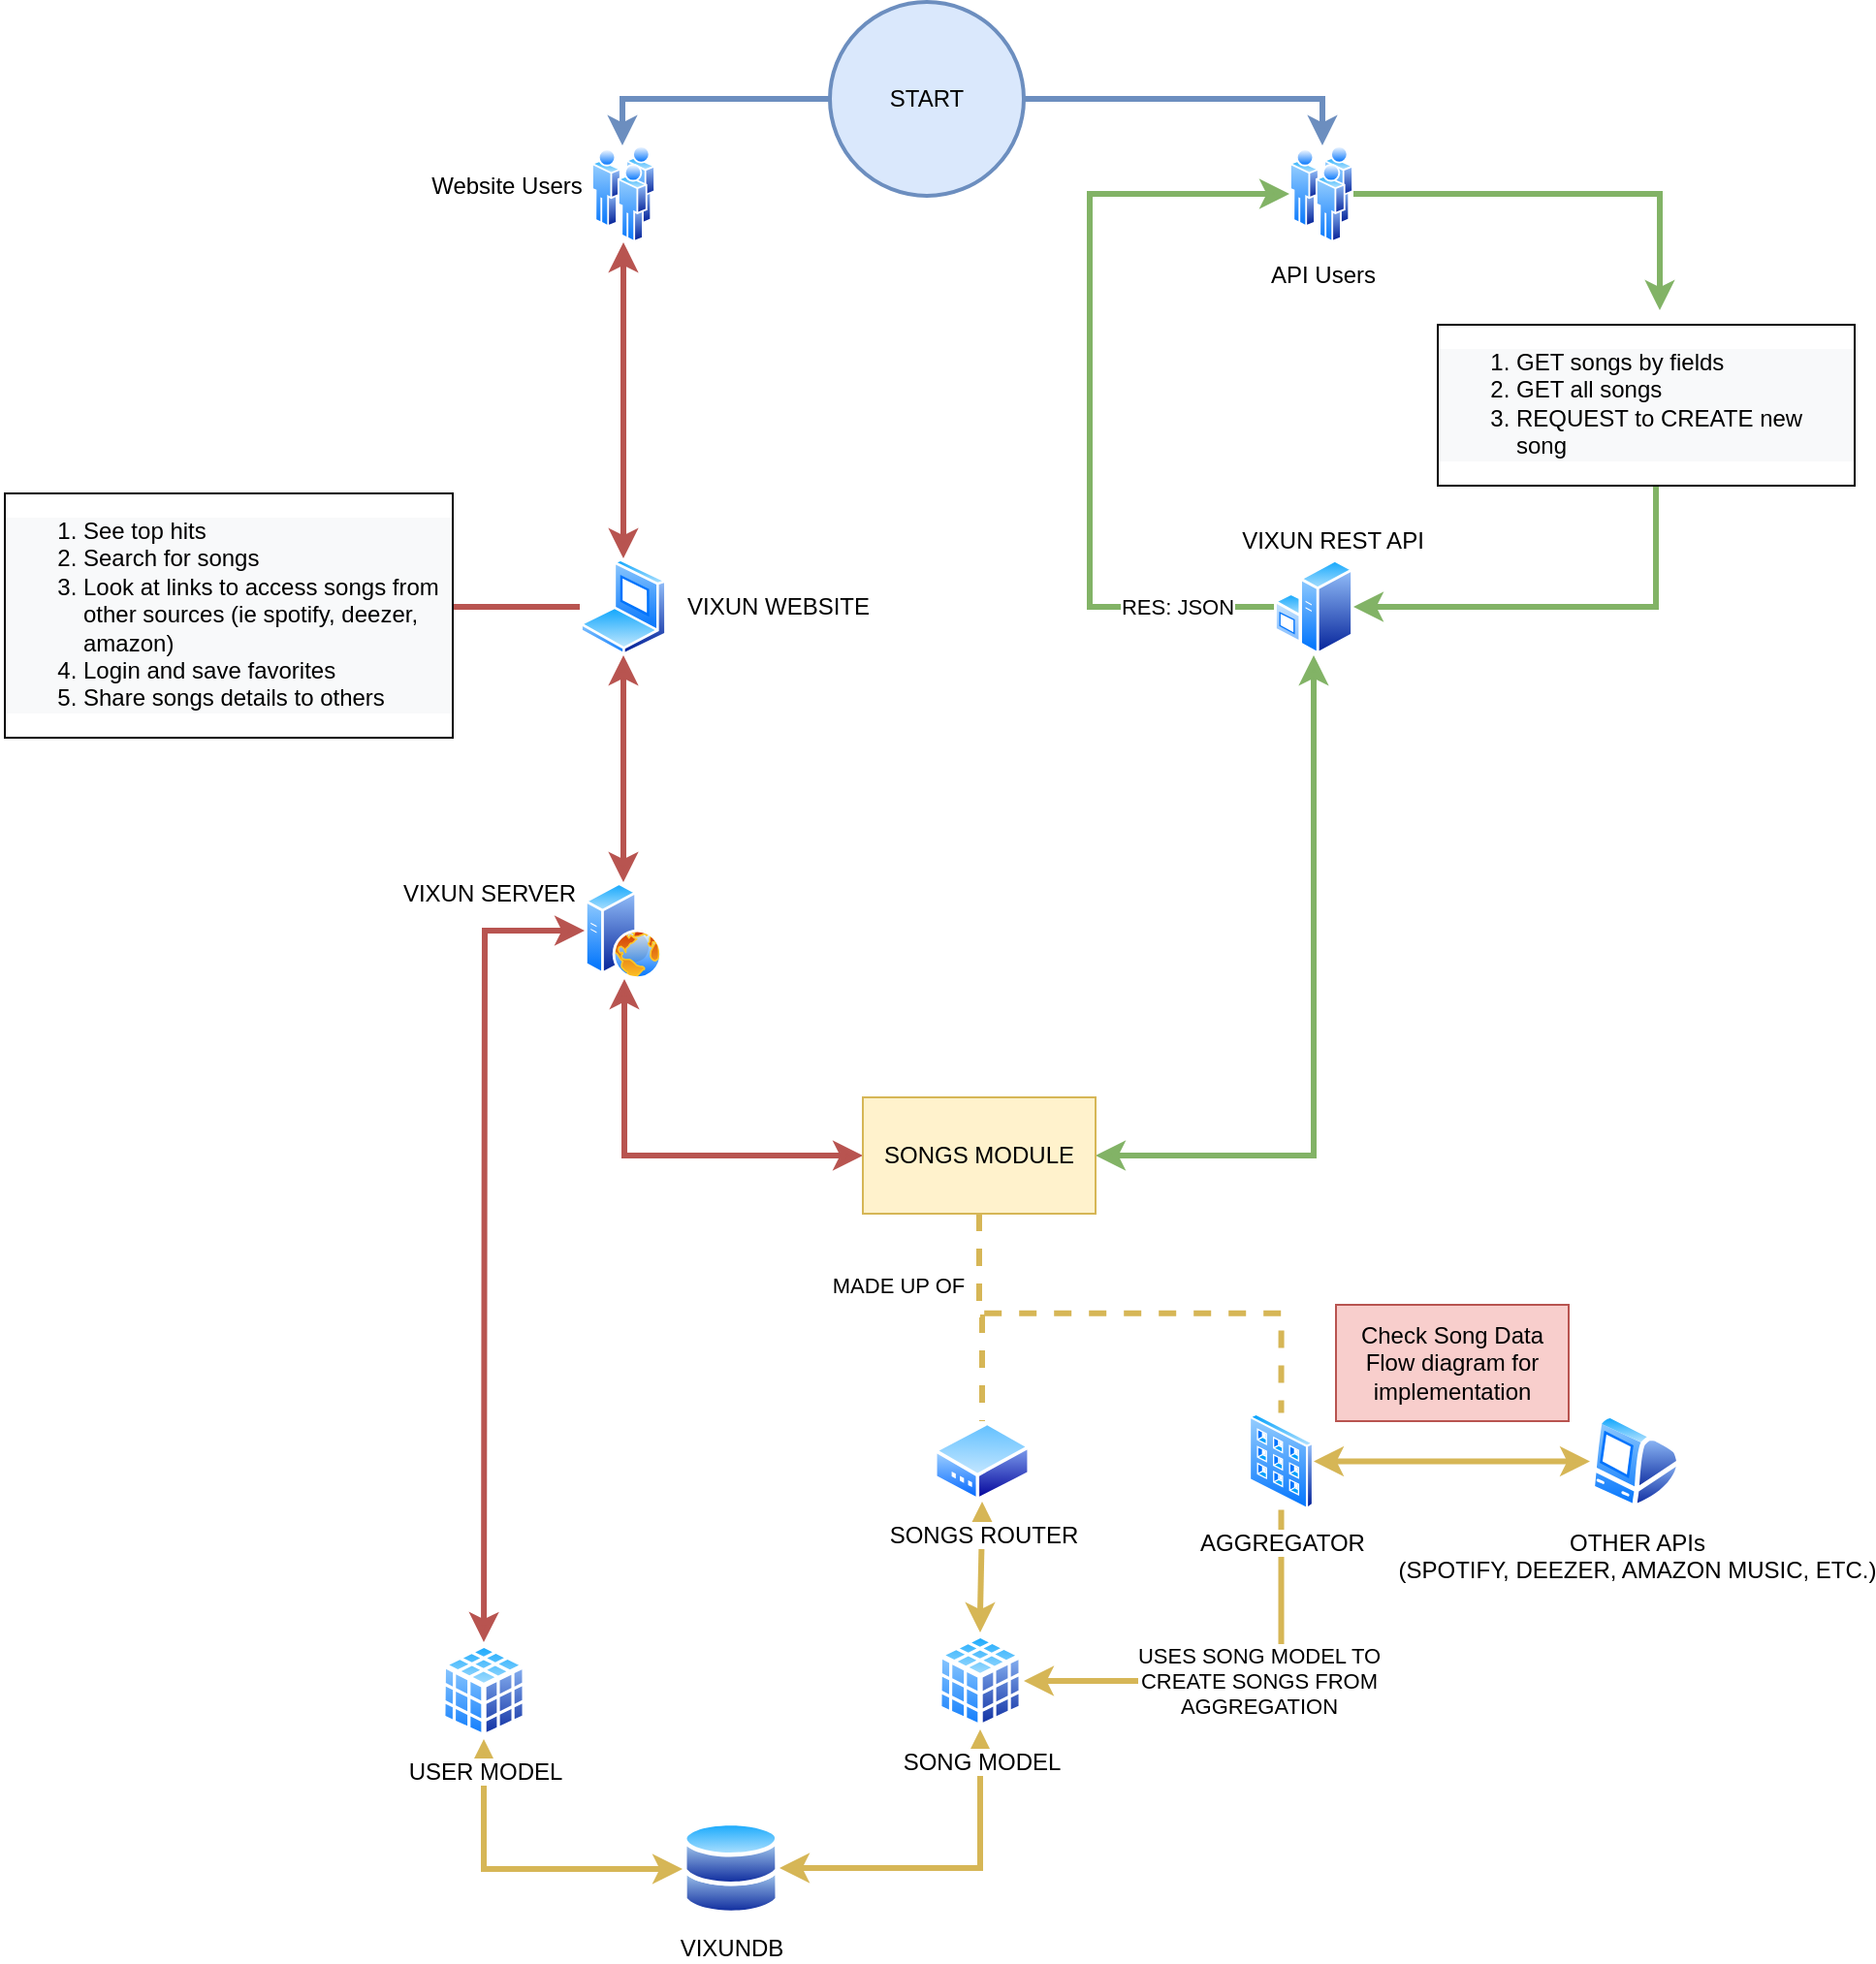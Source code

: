 <mxfile pages="4">
    <diagram id="uLFDB3jMFWj2terXJaII" name="VIXUN Project Overview">
        <mxGraphModel dx="961" dy="557" grid="0" gridSize="10" guides="1" tooltips="1" connect="1" arrows="1" fold="1" page="1" pageScale="1" pageWidth="1200" pageHeight="1500" math="0" shadow="0">
            <root>
                <mxCell id="Sb256ITBno5AKYBjaRAL-0"/>
                <mxCell id="Sb256ITBno5AKYBjaRAL-1" parent="Sb256ITBno5AKYBjaRAL-0"/>
                <mxCell id="ouIYyo9hArdt-ZpA0uWO-4" style="edgeStyle=orthogonalEdgeStyle;rounded=0;jumpStyle=arc;orthogonalLoop=1;jettySize=auto;html=1;entryX=0.5;entryY=0;entryDx=0;entryDy=0;strokeColor=#b85450;strokeWidth=3;fillColor=#f8cecc;startArrow=classic;startFill=1;exitX=0.5;exitY=1;exitDx=0;exitDy=0;" parent="Sb256ITBno5AKYBjaRAL-1" source="xm5Zn31zGj0I34mBBw2B-6" target="ouIYyo9hArdt-ZpA0uWO-2" edge="1">
                    <mxGeometry relative="1" as="geometry"/>
                </mxCell>
                <mxCell id="ouIYyo9hArdt-ZpA0uWO-5" value="" style="edgeStyle=orthogonalEdgeStyle;rounded=0;jumpStyle=arc;orthogonalLoop=1;jettySize=auto;html=1;strokeColor=#82b366;strokeWidth=3;fillColor=#d5e8d4;" parent="Sb256ITBno5AKYBjaRAL-1" source="ouIYyo9hArdt-ZpA0uWO-0" target="ouIYyo9hArdt-ZpA0uWO-10" edge="1">
                    <mxGeometry x="-0.279" relative="1" as="geometry">
                        <Array as="points">
                            <mxPoint x="993" y="117"/>
                        </Array>
                        <mxPoint as="offset"/>
                    </mxGeometry>
                </mxCell>
                <mxCell id="ouIYyo9hArdt-ZpA0uWO-0" value="API Users" style="aspect=fixed;perimeter=ellipsePerimeter;html=1;align=center;shadow=0;dashed=0;spacingTop=3;image;image=img/lib/active_directory/users.svg;" parent="Sb256ITBno5AKYBjaRAL-1" vertex="1">
                    <mxGeometry x="802" y="92" width="33" height="50" as="geometry"/>
                </mxCell>
                <mxCell id="ouIYyo9hArdt-ZpA0uWO-9" style="edgeStyle=orthogonalEdgeStyle;rounded=0;jumpStyle=arc;orthogonalLoop=1;jettySize=auto;html=1;entryX=1;entryY=0.5;entryDx=0;entryDy=0;fontFamily=Helvetica;strokeColor=#b85450;strokeWidth=3;fillColor=#f8cecc;endArrow=none;endFill=0;" parent="Sb256ITBno5AKYBjaRAL-1" source="ouIYyo9hArdt-ZpA0uWO-2" target="ouIYyo9hArdt-ZpA0uWO-8" edge="1">
                    <mxGeometry relative="1" as="geometry"/>
                </mxCell>
                <mxCell id="fHg0vWl1R1bwS4UVMlTy-1" style="edgeStyle=orthogonalEdgeStyle;rounded=0;jumpStyle=arc;orthogonalLoop=1;jettySize=auto;html=1;fontFamily=Helvetica;endArrow=classic;endFill=1;strokeColor=#b85450;strokeWidth=3;fillColor=#f8cecc;startArrow=classic;startFill=1;" parent="Sb256ITBno5AKYBjaRAL-1" source="ouIYyo9hArdt-ZpA0uWO-2" target="fHg0vWl1R1bwS4UVMlTy-0" edge="1">
                    <mxGeometry relative="1" as="geometry"/>
                </mxCell>
                <mxCell id="ouIYyo9hArdt-ZpA0uWO-2" value="" style="aspect=fixed;perimeter=ellipsePerimeter;html=1;align=center;shadow=0;dashed=0;spacingTop=3;image;image=img/lib/active_directory/laptop_client.svg;fontFamily=Helvetica;" parent="Sb256ITBno5AKYBjaRAL-1" vertex="1">
                    <mxGeometry x="436" y="305" width="45" height="50" as="geometry"/>
                </mxCell>
                <mxCell id="tjLtzZgH3M-dque4VkOH-0" style="edgeStyle=orthogonalEdgeStyle;rounded=0;jumpStyle=arc;orthogonalLoop=1;jettySize=auto;html=1;fontFamily=Helvetica;endArrow=classic;endFill=1;strokeColor=#82b366;strokeWidth=3;fillColor=#d5e8d4;" parent="Sb256ITBno5AKYBjaRAL-1" target="ouIYyo9hArdt-ZpA0uWO-3" edge="1">
                    <mxGeometry relative="1" as="geometry">
                        <mxPoint x="991" y="267" as="sourcePoint"/>
                        <Array as="points">
                            <mxPoint x="991" y="330"/>
                        </Array>
                    </mxGeometry>
                </mxCell>
                <mxCell id="tjLtzZgH3M-dque4VkOH-3" style="edgeStyle=orthogonalEdgeStyle;rounded=0;jumpStyle=arc;orthogonalLoop=1;jettySize=auto;html=1;exitX=0;exitY=0.5;exitDx=0;exitDy=0;entryX=0;entryY=0.5;entryDx=0;entryDy=0;fontFamily=Helvetica;endArrow=classic;endFill=1;strokeColor=#82b366;strokeWidth=3;fillColor=#d5e8d4;" parent="Sb256ITBno5AKYBjaRAL-1" source="ouIYyo9hArdt-ZpA0uWO-3" target="ouIYyo9hArdt-ZpA0uWO-0" edge="1">
                    <mxGeometry relative="1" as="geometry">
                        <Array as="points">
                            <mxPoint x="699" y="330"/>
                            <mxPoint x="699" y="117"/>
                        </Array>
                    </mxGeometry>
                </mxCell>
                <mxCell id="tjLtzZgH3M-dque4VkOH-4" value="RES: JSON" style="edgeLabel;html=1;align=center;verticalAlign=middle;resizable=0;points=[];fontFamily=Helvetica;" parent="tjLtzZgH3M-dque4VkOH-3" vertex="1" connectable="0">
                    <mxGeometry x="-0.378" y="-3" relative="1" as="geometry">
                        <mxPoint x="42" y="33" as="offset"/>
                    </mxGeometry>
                </mxCell>
                <mxCell id="fHg0vWl1R1bwS4UVMlTy-24" style="edgeStyle=orthogonalEdgeStyle;rounded=0;jumpStyle=arc;orthogonalLoop=1;jettySize=auto;html=1;exitX=1;exitY=0.5;exitDx=0;exitDy=0;entryX=0.5;entryY=1;entryDx=0;entryDy=0;fontFamily=Helvetica;endArrow=classic;endFill=1;strokeColor=#82b366;strokeWidth=3;fillColor=#d5e8d4;startArrow=classic;startFill=1;" parent="Sb256ITBno5AKYBjaRAL-1" source="fHg0vWl1R1bwS4UVMlTy-20" target="ouIYyo9hArdt-ZpA0uWO-3" edge="1">
                    <mxGeometry relative="1" as="geometry"/>
                </mxCell>
                <mxCell id="ouIYyo9hArdt-ZpA0uWO-3" value="" style="aspect=fixed;perimeter=ellipsePerimeter;html=1;align=center;shadow=0;dashed=0;spacingTop=3;image;image=img/lib/active_directory/windows_server.svg;" parent="Sb256ITBno5AKYBjaRAL-1" vertex="1">
                    <mxGeometry x="794" y="305" width="41" height="50" as="geometry"/>
                </mxCell>
                <mxCell id="ouIYyo9hArdt-ZpA0uWO-8" value="&lt;ol style=&quot;color: rgb(0, 0, 0); font-family: helvetica; font-size: 12px; font-style: normal; font-weight: 400; letter-spacing: normal; text-align: left; text-indent: 0px; text-transform: none; word-spacing: 0px; background-color: rgb(248, 249, 250);&quot;&gt;&lt;li&gt;See top hits&lt;/li&gt;&lt;li&gt;Search for songs&lt;/li&gt;&lt;li&gt;&lt;span&gt;Look at links to access songs from other sources (ie spotify, deezer, amazon)&lt;/span&gt;&lt;/li&gt;&lt;li&gt;&lt;span&gt;Login and save favorites&lt;/span&gt;&lt;/li&gt;&lt;li&gt;&lt;span&gt;Share songs details to others&lt;/span&gt;&lt;/li&gt;&lt;/ol&gt;" style="text;whiteSpace=wrap;html=1;fontFamily=Helvetica;labelBorderColor=#000000;" parent="Sb256ITBno5AKYBjaRAL-1" vertex="1">
                    <mxGeometry x="137" y="264" width="234" height="132" as="geometry"/>
                </mxCell>
                <mxCell id="ouIYyo9hArdt-ZpA0uWO-10" value="&lt;ol style=&quot;color: rgb(0, 0, 0); font-family: helvetica; font-size: 12px; font-style: normal; font-weight: 400; letter-spacing: normal; text-indent: 0px; text-transform: none; word-spacing: 0px; background-color: rgb(248, 249, 250);&quot;&gt;&lt;li&gt;GET songs by fields&lt;/li&gt;&lt;li&gt;GET all songs&lt;/li&gt;&lt;li&gt;REQUEST to CREATE new song&lt;/li&gt;&lt;/ol&gt;" style="text;whiteSpace=wrap;html=1;fontFamily=Helvetica;labelBorderColor=#000000;align=left;" parent="Sb256ITBno5AKYBjaRAL-1" vertex="1">
                    <mxGeometry x="876" y="177" width="218" height="79" as="geometry"/>
                </mxCell>
                <mxCell id="fHg0vWl1R1bwS4UVMlTy-32" style="edgeStyle=orthogonalEdgeStyle;rounded=0;jumpStyle=arc;orthogonalLoop=1;jettySize=auto;html=1;fontFamily=Helvetica;startArrow=classic;startFill=1;endArrow=classic;endFill=1;strokeColor=#d6b656;strokeWidth=3;fillColor=#fff2cc;" parent="Sb256ITBno5AKYBjaRAL-1" source="tjLtzZgH3M-dque4VkOH-5" target="fHg0vWl1R1bwS4UVMlTy-4" edge="1">
                    <mxGeometry relative="1" as="geometry"/>
                </mxCell>
                <mxCell id="tjLtzZgH3M-dque4VkOH-5" value="VIXUNDB" style="aspect=fixed;perimeter=ellipsePerimeter;html=1;align=center;shadow=0;dashed=0;spacingTop=3;image;image=img/lib/active_directory/databases.svg;fontFamily=Helvetica;" parent="Sb256ITBno5AKYBjaRAL-1" vertex="1">
                    <mxGeometry x="489" y="956" width="50" height="49" as="geometry"/>
                </mxCell>
                <mxCell id="fHg0vWl1R1bwS4UVMlTy-23" style="edgeStyle=orthogonalEdgeStyle;rounded=0;jumpStyle=arc;orthogonalLoop=1;jettySize=auto;html=1;fontFamily=Helvetica;endArrow=classic;endFill=1;strokeColor=#b85450;strokeWidth=3;fillColor=#f8cecc;startArrow=classic;startFill=1;exitX=0;exitY=0.5;exitDx=0;exitDy=0;" parent="Sb256ITBno5AKYBjaRAL-1" source="fHg0vWl1R1bwS4UVMlTy-20" target="fHg0vWl1R1bwS4UVMlTy-0" edge="1">
                    <mxGeometry relative="1" as="geometry">
                        <Array as="points">
                            <mxPoint x="459" y="613"/>
                        </Array>
                    </mxGeometry>
                </mxCell>
                <mxCell id="fHg0vWl1R1bwS4UVMlTy-28" style="edgeStyle=orthogonalEdgeStyle;rounded=0;jumpStyle=arc;orthogonalLoop=1;jettySize=auto;html=1;fontFamily=Helvetica;startArrow=classic;startFill=1;endArrow=classic;endFill=1;strokeColor=#b85450;strokeWidth=3;fillColor=#f8cecc;" parent="Sb256ITBno5AKYBjaRAL-1" source="fHg0vWl1R1bwS4UVMlTy-0" target="fHg0vWl1R1bwS4UVMlTy-3" edge="1">
                    <mxGeometry relative="1" as="geometry">
                        <Array as="points">
                            <mxPoint x="387" y="497"/>
                            <mxPoint x="387" y="727"/>
                        </Array>
                    </mxGeometry>
                </mxCell>
                <mxCell id="fHg0vWl1R1bwS4UVMlTy-0" value="" style="aspect=fixed;perimeter=ellipsePerimeter;html=1;align=center;shadow=0;dashed=0;spacingTop=3;image;image=img/lib/active_directory/web_server.svg;fontFamily=Helvetica;" parent="Sb256ITBno5AKYBjaRAL-1" vertex="1">
                    <mxGeometry x="438.5" y="472" width="40" height="50" as="geometry"/>
                </mxCell>
                <mxCell id="fHg0vWl1R1bwS4UVMlTy-15" style="edgeStyle=orthogonalEdgeStyle;rounded=0;jumpStyle=arc;orthogonalLoop=1;jettySize=auto;html=1;fontFamily=Helvetica;endArrow=classic;endFill=1;strokeColor=#d6b656;strokeWidth=3;fillColor=#fff2cc;startFill=1;startArrow=classic;" parent="Sb256ITBno5AKYBjaRAL-1" source="fHg0vWl1R1bwS4UVMlTy-3" target="tjLtzZgH3M-dque4VkOH-5" edge="1">
                    <mxGeometry relative="1" as="geometry">
                        <Array as="points">
                            <mxPoint x="387" y="981"/>
                        </Array>
                    </mxGeometry>
                </mxCell>
                <mxCell id="fHg0vWl1R1bwS4UVMlTy-3" value="USER MODEL" style="aspect=fixed;perimeter=ellipsePerimeter;html=1;align=center;shadow=0;dashed=0;spacingTop=3;image;image=img/lib/active_directory/database_cube.svg;fontFamily=Helvetica;" parent="Sb256ITBno5AKYBjaRAL-1" vertex="1">
                    <mxGeometry x="364" y="864" width="45" height="50" as="geometry"/>
                </mxCell>
                <mxCell id="xm5Zn31zGj0I34mBBw2B-2" style="edgeStyle=orthogonalEdgeStyle;rounded=0;jumpStyle=arc;orthogonalLoop=1;jettySize=auto;html=1;startArrow=classic;startFill=1;endArrow=classic;endFill=1;strokeColor=#d6b656;strokeWidth=3;fillColor=#fff2cc;" parent="Sb256ITBno5AKYBjaRAL-1" source="fHg0vWl1R1bwS4UVMlTy-4" target="fHg0vWl1R1bwS4UVMlTy-34" edge="1">
                    <mxGeometry relative="1" as="geometry"/>
                </mxCell>
                <mxCell id="fHg0vWl1R1bwS4UVMlTy-4" value="SONG MODEL" style="aspect=fixed;perimeter=ellipsePerimeter;html=1;align=center;shadow=0;dashed=0;spacingTop=3;image;image=img/lib/active_directory/database_cube.svg;fontFamily=Helvetica;" parent="Sb256ITBno5AKYBjaRAL-1" vertex="1">
                    <mxGeometry x="620" y="859" width="45" height="50" as="geometry"/>
                </mxCell>
                <mxCell id="fHg0vWl1R1bwS4UVMlTy-50" style="edgeStyle=orthogonalEdgeStyle;rounded=0;jumpStyle=arc;orthogonalLoop=1;jettySize=auto;html=1;endFill=1;strokeColor=#d6b656;strokeWidth=3;fillColor=#fff2cc;" parent="Sb256ITBno5AKYBjaRAL-1" source="fHg0vWl1R1bwS4UVMlTy-5" target="fHg0vWl1R1bwS4UVMlTy-4" edge="1">
                    <mxGeometry relative="1" as="geometry">
                        <Array as="points">
                            <mxPoint x="798" y="884"/>
                        </Array>
                    </mxGeometry>
                </mxCell>
                <mxCell id="fHg0vWl1R1bwS4UVMlTy-51" value="USES SONG MODEL TO &lt;br&gt;CREATE SONGS FROM&lt;br&gt;AGGREGATION" style="edgeLabel;html=1;align=center;verticalAlign=middle;resizable=0;points=[];fontFamily=Helvetica;" parent="fHg0vWl1R1bwS4UVMlTy-50" vertex="1" connectable="0">
                    <mxGeometry x="-0.453" y="-2" relative="1" as="geometry">
                        <mxPoint x="-10" y="27" as="offset"/>
                    </mxGeometry>
                </mxCell>
                <mxCell id="xm5Zn31zGj0I34mBBw2B-1" style="edgeStyle=orthogonalEdgeStyle;rounded=0;jumpStyle=arc;orthogonalLoop=1;jettySize=auto;html=1;startArrow=classic;startFill=1;endArrow=classic;endFill=1;strokeColor=#d6b656;strokeWidth=3;fillColor=#fff2cc;" parent="Sb256ITBno5AKYBjaRAL-1" source="fHg0vWl1R1bwS4UVMlTy-5" target="fHg0vWl1R1bwS4UVMlTy-6" edge="1">
                    <mxGeometry relative="1" as="geometry"/>
                </mxCell>
                <mxCell id="fHg0vWl1R1bwS4UVMlTy-5" value="AGGREGATOR" style="aspect=fixed;perimeter=ellipsePerimeter;html=1;align=center;shadow=0;dashed=0;spacingTop=3;image;image=img/lib/active_directory/input_output_filter.svg;fontFamily=Helvetica;" parent="Sb256ITBno5AKYBjaRAL-1" vertex="1">
                    <mxGeometry x="781" y="745.75" width="33.5" height="50" as="geometry"/>
                </mxCell>
                <mxCell id="fHg0vWl1R1bwS4UVMlTy-6" value="OTHER APIs&lt;br&gt;(SPOTIFY, DEEZER, AMAZON MUSIC, ETC.)" style="aspect=fixed;perimeter=ellipsePerimeter;html=1;align=center;shadow=0;dashed=0;spacingTop=3;image;image=img/lib/active_directory/mac_client.svg;fontFamily=Helvetica;" parent="Sb256ITBno5AKYBjaRAL-1" vertex="1">
                    <mxGeometry x="957" y="745.75" width="47" height="50" as="geometry"/>
                </mxCell>
                <mxCell id="fHg0vWl1R1bwS4UVMlTy-35" style="edgeStyle=orthogonalEdgeStyle;rounded=0;jumpStyle=arc;orthogonalLoop=1;jettySize=auto;html=1;dashed=1;fontFamily=Helvetica;startArrow=none;startFill=0;endArrow=none;endFill=0;strokeColor=#d6b656;strokeWidth=3;fillColor=#fff2cc;" parent="Sb256ITBno5AKYBjaRAL-1" source="fHg0vWl1R1bwS4UVMlTy-20" target="fHg0vWl1R1bwS4UVMlTy-34" edge="1">
                    <mxGeometry relative="1" as="geometry"/>
                </mxCell>
                <mxCell id="fHg0vWl1R1bwS4UVMlTy-36" value="MADE UP OF" style="edgeLabel;html=1;align=center;verticalAlign=middle;resizable=0;points=[];fontFamily=Helvetica;" parent="fHg0vWl1R1bwS4UVMlTy-35" vertex="1" connectable="0">
                    <mxGeometry x="-0.269" y="-2" relative="1" as="geometry">
                        <mxPoint x="-40" y="-3" as="offset"/>
                    </mxGeometry>
                </mxCell>
                <mxCell id="fHg0vWl1R1bwS4UVMlTy-45" style="edgeStyle=orthogonalEdgeStyle;rounded=0;jumpStyle=arc;orthogonalLoop=1;jettySize=auto;html=1;exitX=0.5;exitY=1;exitDx=0;exitDy=0;entryX=0.5;entryY=0;entryDx=0;entryDy=0;dashed=1;startFill=0;endArrow=none;endFill=0;strokeColor=#d6b656;strokeWidth=3;fillColor=#fff2cc;" parent="Sb256ITBno5AKYBjaRAL-1" source="fHg0vWl1R1bwS4UVMlTy-20" target="fHg0vWl1R1bwS4UVMlTy-5" edge="1">
                    <mxGeometry relative="1" as="geometry"/>
                </mxCell>
                <mxCell id="fHg0vWl1R1bwS4UVMlTy-20" value="SONGS MODULE" style="whiteSpace=wrap;html=1;fontFamily=Helvetica;align=center;verticalAlign=middle;fillColor=#fff2cc;strokeColor=#d6b656;" parent="Sb256ITBno5AKYBjaRAL-1" vertex="1">
                    <mxGeometry x="582" y="583" width="120" height="60" as="geometry"/>
                </mxCell>
                <mxCell id="fHg0vWl1R1bwS4UVMlTy-29" value="VIXUN SERVER" style="text;html=1;align=center;verticalAlign=middle;resizable=0;points=[];autosize=1;strokeColor=none;fillColor=none;fontFamily=Helvetica;" parent="Sb256ITBno5AKYBjaRAL-1" vertex="1">
                    <mxGeometry x="339.5" y="469" width="99" height="18" as="geometry"/>
                </mxCell>
                <mxCell id="fHg0vWl1R1bwS4UVMlTy-31" value="VIXUN REST API" style="text;html=1;align=center;verticalAlign=middle;resizable=0;points=[];autosize=1;strokeColor=none;fillColor=none;fontFamily=Helvetica;" parent="Sb256ITBno5AKYBjaRAL-1" vertex="1">
                    <mxGeometry x="772" y="287" width="104" height="18" as="geometry"/>
                </mxCell>
                <mxCell id="fHg0vWl1R1bwS4UVMlTy-34" value="SONGS ROUTER" style="aspect=fixed;perimeter=ellipsePerimeter;html=1;align=center;shadow=0;dashed=0;spacingTop=3;image;image=img/lib/active_directory/modem.svg;fontFamily=Helvetica;" parent="Sb256ITBno5AKYBjaRAL-1" vertex="1">
                    <mxGeometry x="618.5" y="750" width="50" height="41.5" as="geometry"/>
                </mxCell>
                <mxCell id="fHg0vWl1R1bwS4UVMlTy-56" value="" style="edgeStyle=orthogonalEdgeStyle;rounded=0;jumpStyle=arc;orthogonalLoop=1;jettySize=auto;html=1;endFill=1;strokeColor=#6c8ebf;strokeWidth=3;fillColor=#dae8fc;" parent="Sb256ITBno5AKYBjaRAL-1" source="fHg0vWl1R1bwS4UVMlTy-55" target="xm5Zn31zGj0I34mBBw2B-6" edge="1">
                    <mxGeometry relative="1" as="geometry">
                        <Array as="points">
                            <mxPoint x="458" y="68"/>
                        </Array>
                    </mxGeometry>
                </mxCell>
                <mxCell id="xm5Zn31zGj0I34mBBw2B-7" style="edgeStyle=orthogonalEdgeStyle;rounded=0;jumpStyle=arc;orthogonalLoop=1;jettySize=auto;html=1;endArrow=classic;endFill=1;strokeColor=#6c8ebf;strokeWidth=3;fillColor=#dae8fc;" parent="Sb256ITBno5AKYBjaRAL-1" source="fHg0vWl1R1bwS4UVMlTy-55" target="ouIYyo9hArdt-ZpA0uWO-0" edge="1">
                    <mxGeometry relative="1" as="geometry">
                        <Array as="points">
                            <mxPoint x="819" y="68"/>
                        </Array>
                    </mxGeometry>
                </mxCell>
                <mxCell id="fHg0vWl1R1bwS4UVMlTy-55" value="START" style="strokeWidth=2;html=1;shape=mxgraph.flowchart.start_2;whiteSpace=wrap;labelBackgroundColor=none;fontFamily=Helvetica;align=center;verticalAlign=middle;fillColor=#dae8fc;strokeColor=#6c8ebf;" parent="Sb256ITBno5AKYBjaRAL-1" vertex="1">
                    <mxGeometry x="565" y="18" width="100" height="100" as="geometry"/>
                </mxCell>
                <mxCell id="xm5Zn31zGj0I34mBBw2B-0" value="Check Song Data Flow diagram for implementation" style="whiteSpace=wrap;html=1;labelBackgroundColor=none;fontFamily=Helvetica;align=center;verticalAlign=middle;fillColor=#f8cecc;strokeColor=#b85450;" parent="Sb256ITBno5AKYBjaRAL-1" vertex="1">
                    <mxGeometry x="826" y="690" width="120" height="60" as="geometry"/>
                </mxCell>
                <mxCell id="xm5Zn31zGj0I34mBBw2B-6" value="" style="aspect=fixed;perimeter=ellipsePerimeter;html=1;align=center;shadow=0;dashed=0;spacingTop=3;image;image=img/lib/active_directory/users.svg;" parent="Sb256ITBno5AKYBjaRAL-1" vertex="1">
                    <mxGeometry x="442" y="92" width="33" height="50" as="geometry"/>
                </mxCell>
                <mxCell id="xm5Zn31zGj0I34mBBw2B-8" value="VIXUN WEBSITE" style="text;html=1;align=center;verticalAlign=middle;resizable=0;points=[];autosize=1;strokeColor=none;fillColor=none;fontFamily=Helvetica;" parent="Sb256ITBno5AKYBjaRAL-1" vertex="1">
                    <mxGeometry x="486" y="321" width="104" height="18" as="geometry"/>
                </mxCell>
                <mxCell id="xm5Zn31zGj0I34mBBw2B-9" value="&lt;span style=&quot;background-color: rgb(255 , 255 , 255)&quot;&gt;Website Users&lt;/span&gt;" style="text;html=1;align=center;verticalAlign=middle;resizable=0;points=[];autosize=1;strokeColor=none;fillColor=none;fontFamily=Helvetica;" parent="Sb256ITBno5AKYBjaRAL-1" vertex="1">
                    <mxGeometry x="354" y="104" width="88" height="18" as="geometry"/>
                </mxCell>
            </root>
        </mxGraphModel>
    </diagram>
    <diagram id="idp7xmq1uCN-ydHUH3JJ" name="Song Data Flow">
        <mxGraphModel dx="1022" dy="489" grid="0" gridSize="10" guides="1" tooltips="1" connect="1" arrows="1" fold="1" page="1" pageScale="1" pageWidth="1000" pageHeight="1000" math="0" shadow="0">
            <root>
                <mxCell id="BFb3b6R3W3eeSTP-Gzjw-0"/>
                <mxCell id="BFb3b6R3W3eeSTP-Gzjw-1" parent="BFb3b6R3W3eeSTP-Gzjw-0"/>
                <mxCell id="Q2WzfMTfCa16rYGvq4rx-1" value="" style="edgeStyle=orthogonalEdgeStyle;rounded=0;orthogonalLoop=1;jettySize=auto;html=1;entryX=0.5;entryY=1;entryDx=0;entryDy=0;entryPerimeter=0;strokeWidth=4;strokeColor=#b85450;fillColor=#f8cecc;endArrow=classic;endFill=1;" parent="BFb3b6R3W3eeSTP-Gzjw-1" source="BFb3b6R3W3eeSTP-Gzjw-28" target="Q2WzfMTfCa16rYGvq4rx-0" edge="1">
                    <mxGeometry relative="1" as="geometry">
                        <mxPoint x="420.6" y="854.5" as="sourcePoint"/>
                        <mxPoint x="420.6" y="662" as="targetPoint"/>
                    </mxGeometry>
                </mxCell>
                <mxCell id="BFb3b6R3W3eeSTP-Gzjw-25" value="REQUEST SONGS" style="edgeStyle=orthogonalEdgeStyle;rounded=0;orthogonalLoop=1;jettySize=auto;html=1;entryX=0;entryY=0.5;entryDx=0;entryDy=0;strokeWidth=4;fillColor=#f8cecc;strokeColor=#b85450;" parent="BFb3b6R3W3eeSTP-Gzjw-1" source="BFb3b6R3W3eeSTP-Gzjw-26" target="BFb3b6R3W3eeSTP-Gzjw-28" edge="1">
                    <mxGeometry x="-0.035" y="-27" relative="1" as="geometry">
                        <mxPoint as="offset"/>
                    </mxGeometry>
                </mxCell>
                <mxCell id="BFb3b6R3W3eeSTP-Gzjw-26" value="START HERE!" style="aspect=fixed;perimeter=ellipsePerimeter;html=1;align=center;shadow=0;dashed=0;spacingTop=3;image;image=img/lib/active_directory/users.svg;" parent="BFb3b6R3W3eeSTP-Gzjw-1" vertex="1">
                    <mxGeometry x="86" y="843" width="90.42" height="137" as="geometry"/>
                </mxCell>
                <mxCell id="BFb3b6R3W3eeSTP-Gzjw-27" style="edgeStyle=orthogonalEdgeStyle;rounded=0;orthogonalLoop=1;jettySize=auto;html=1;entryX=0.5;entryY=1;entryDx=0;entryDy=0;entryPerimeter=0;strokeWidth=4;strokeColor=#b85450;fillColor=#f8cecc;startArrow=none;" parent="BFb3b6R3W3eeSTP-Gzjw-1" source="Q2WzfMTfCa16rYGvq4rx-0" target="BFb3b6R3W3eeSTP-Gzjw-36" edge="1">
                    <mxGeometry relative="1" as="geometry"/>
                </mxCell>
                <mxCell id="BFb3b6R3W3eeSTP-Gzjw-28" value="VIXUN SERVER" style="aspect=fixed;perimeter=ellipsePerimeter;html=1;align=center;shadow=0;dashed=0;spacingTop=3;image;image=img/lib/active_directory/web_server.svg;" parent="BFb3b6R3W3eeSTP-Gzjw-1" vertex="1">
                    <mxGeometry x="375" y="854.5" width="91.2" height="114" as="geometry"/>
                </mxCell>
                <mxCell id="BFb3b6R3W3eeSTP-Gzjw-29" value="GET DATA" style="edgeStyle=orthogonalEdgeStyle;rounded=0;orthogonalLoop=1;jettySize=auto;html=1;exitX=0;exitY=0.5;exitDx=0;exitDy=0;entryX=1;entryY=0.5;entryDx=0;entryDy=0;strokeColor=#b85450;strokeWidth=4;fillColor=#f8cecc;" parent="BFb3b6R3W3eeSTP-Gzjw-1" source="BFb3b6R3W3eeSTP-Gzjw-30" target="BFb3b6R3W3eeSTP-Gzjw-39" edge="1">
                    <mxGeometry x="0.017" y="29" relative="1" as="geometry">
                        <mxPoint as="offset"/>
                    </mxGeometry>
                </mxCell>
                <mxCell id="BFb3b6R3W3eeSTP-Gzjw-30" value="VIXUNDB / #mongoDatabase" style="aspect=fixed;perimeter=ellipsePerimeter;html=1;align=center;shadow=0;dashed=0;spacingTop=3;image;image=img/lib/active_directory/databases.svg;" parent="BFb3b6R3W3eeSTP-Gzjw-1" vertex="1">
                    <mxGeometry x="359.37" y="298" width="122.45" height="120" as="geometry"/>
                </mxCell>
                <mxCell id="BFb3b6R3W3eeSTP-Gzjw-31" style="edgeStyle=orthogonalEdgeStyle;rounded=0;orthogonalLoop=1;jettySize=auto;html=1;entryX=0.5;entryY=1;entryDx=0;entryDy=0;endArrow=classic;endFill=1;strokeColor=#b85450;strokeWidth=4;fillColor=#f8cecc;" parent="BFb3b6R3W3eeSTP-Gzjw-1" source="BFb3b6R3W3eeSTP-Gzjw-32" target="BFb3b6R3W3eeSTP-Gzjw-43" edge="1">
                    <mxGeometry relative="1" as="geometry"/>
                </mxCell>
                <mxCell id="BFb3b6R3W3eeSTP-Gzjw-32" value="SPOTIFY API AND OTHERS" style="aspect=fixed;perimeter=ellipsePerimeter;html=1;align=center;shadow=0;dashed=0;spacingTop=3;image;image=img/lib/active_directory/mac_client.svg;" parent="BFb3b6R3W3eeSTP-Gzjw-1" vertex="1">
                    <mxGeometry x="771" y="519" width="108.1" height="115" as="geometry"/>
                </mxCell>
                <mxCell id="BFb3b6R3W3eeSTP-Gzjw-33" value="YES" style="edgeStyle=orthogonalEdgeStyle;rounded=0;orthogonalLoop=1;jettySize=auto;html=1;entryX=1;entryY=0.5;entryDx=0;entryDy=0;strokeColor=#b85450;strokeWidth=4;fillColor=#f8cecc;exitX=0.5;exitY=0;exitDx=0;exitDy=0;exitPerimeter=0;" parent="BFb3b6R3W3eeSTP-Gzjw-1" source="BFb3b6R3W3eeSTP-Gzjw-36" target="BFb3b6R3W3eeSTP-Gzjw-30" edge="1">
                    <mxGeometry x="-0.922" y="-30" relative="1" as="geometry">
                        <Array as="points">
                            <mxPoint x="421" y="479"/>
                            <mxPoint x="530" y="479"/>
                            <mxPoint x="530" y="358"/>
                        </Array>
                        <mxPoint as="offset"/>
                    </mxGeometry>
                </mxCell>
                <mxCell id="YYptCP-wblwPrkljBvS4-3" value="No" style="edgeStyle=none;html=1;entryX=0;entryY=0.5;entryDx=0;entryDy=0;rounded=0;strokeColor=#b85450;strokeWidth=4;fillColor=#f8cecc;" parent="BFb3b6R3W3eeSTP-Gzjw-1" edge="1">
                    <mxGeometry x="-0.23" y="19" relative="1" as="geometry">
                        <mxPoint x="485.6" y="597.0" as="sourcePoint"/>
                        <mxPoint x="549" y="597.0" as="targetPoint"/>
                        <mxPoint as="offset"/>
                    </mxGeometry>
                </mxCell>
                <mxCell id="BFb3b6R3W3eeSTP-Gzjw-36" value="DO WE&lt;br&gt;HAVE SONG?&lt;br&gt;" style="strokeWidth=2;html=1;shape=mxgraph.flowchart.decision;whiteSpace=wrap;fillColor=#f8cecc;strokeColor=#b85450;" parent="BFb3b6R3W3eeSTP-Gzjw-1" vertex="1">
                    <mxGeometry x="355.6" y="532" width="130" height="130" as="geometry"/>
                </mxCell>
                <mxCell id="BFb3b6R3W3eeSTP-Gzjw-37" style="edgeStyle=orthogonalEdgeStyle;rounded=0;orthogonalLoop=1;jettySize=auto;html=1;entryX=0.5;entryY=0;entryDx=0;entryDy=0;strokeColor=#b85450;strokeWidth=4;fillColor=#f8cecc;" parent="BFb3b6R3W3eeSTP-Gzjw-1" source="BFb3b6R3W3eeSTP-Gzjw-39" target="BFb3b6R3W3eeSTP-Gzjw-26" edge="1">
                    <mxGeometry relative="1" as="geometry">
                        <Array as="points">
                            <mxPoint x="131" y="456"/>
                            <mxPoint x="131" y="456"/>
                        </Array>
                    </mxGeometry>
                </mxCell>
                <mxCell id="BFb3b6R3W3eeSTP-Gzjw-38" value="SEND" style="edgeLabel;html=1;align=center;verticalAlign=middle;resizable=0;points=[];" parent="BFb3b6R3W3eeSTP-Gzjw-37" vertex="1" connectable="0">
                    <mxGeometry x="-0.273" y="-1" relative="1" as="geometry">
                        <mxPoint x="-22" y="10" as="offset"/>
                    </mxGeometry>
                </mxCell>
                <mxCell id="BFb3b6R3W3eeSTP-Gzjw-39" value="PROCESS&lt;br&gt;REQUEST" style="rounded=1;whiteSpace=wrap;html=1;absoluteArcSize=1;arcSize=14;strokeWidth=2;fontFamily=Helvetica;fontSize=12;fontColor=#000000;align=center;strokeColor=#b85450;fillColor=#f8cecc;" parent="BFb3b6R3W3eeSTP-Gzjw-1" vertex="1">
                    <mxGeometry x="50" y="326.5" width="171" height="63" as="geometry"/>
                </mxCell>
                <mxCell id="BFb3b6R3W3eeSTP-Gzjw-40" style="edgeStyle=orthogonalEdgeStyle;rounded=0;orthogonalLoop=1;jettySize=auto;html=1;strokeColor=#b85450;strokeWidth=4;fillColor=#f8cecc;" parent="BFb3b6R3W3eeSTP-Gzjw-1" source="BFb3b6R3W3eeSTP-Gzjw-41" target="BFb3b6R3W3eeSTP-Gzjw-32" edge="1">
                    <mxGeometry relative="1" as="geometry">
                        <Array as="points">
                            <mxPoint x="922" y="737"/>
                            <mxPoint x="922" y="577"/>
                        </Array>
                    </mxGeometry>
                </mxCell>
                <mxCell id="BFb3b6R3W3eeSTP-Gzjw-41" value="MAKE REQUEST&lt;br&gt;TO APIS FOR SONGS&lt;br&gt;DATA" style="rounded=1;whiteSpace=wrap;html=1;absoluteArcSize=1;arcSize=14;strokeWidth=2;fillColor=#f8cecc;strokeColor=#b85450;" parent="BFb3b6R3W3eeSTP-Gzjw-1" vertex="1">
                    <mxGeometry x="541" y="687" width="160" height="100" as="geometry"/>
                </mxCell>
                <mxCell id="BFb3b6R3W3eeSTP-Gzjw-42" style="edgeStyle=orthogonalEdgeStyle;rounded=0;orthogonalLoop=1;jettySize=auto;html=1;exitX=0.5;exitY=0;exitDx=0;exitDy=0;endArrow=classic;endFill=1;strokeColor=#b85450;strokeWidth=4;fillColor=#f8cecc;entryX=1;entryY=0.5;entryDx=0;entryDy=0;" parent="BFb3b6R3W3eeSTP-Gzjw-1" source="BFb3b6R3W3eeSTP-Gzjw-43" target="BFb3b6R3W3eeSTP-Gzjw-45" edge="1">
                    <mxGeometry relative="1" as="geometry">
                        <mxPoint x="824.824" y="201.941" as="targetPoint"/>
                    </mxGeometry>
                </mxCell>
                <mxCell id="BFb3b6R3W3eeSTP-Gzjw-43" value="PROCESS&lt;br&gt;DATA" style="shape=parallelogram;html=1;strokeWidth=2;perimeter=parallelogramPerimeter;whiteSpace=wrap;rounded=1;arcSize=12;size=0.23;fillColor=#f8cecc;strokeColor=#b85450;" parent="BFb3b6R3W3eeSTP-Gzjw-1" vertex="1">
                    <mxGeometry x="742.1" y="342" width="165.9" height="60" as="geometry"/>
                </mxCell>
                <mxCell id="BFb3b6R3W3eeSTP-Gzjw-44" style="edgeStyle=orthogonalEdgeStyle;rounded=0;orthogonalLoop=1;jettySize=auto;html=1;endArrow=classic;endFill=1;strokeColor=#b85450;strokeWidth=4;fillColor=#f8cecc;" parent="BFb3b6R3W3eeSTP-Gzjw-1" source="BFb3b6R3W3eeSTP-Gzjw-45" target="BFb3b6R3W3eeSTP-Gzjw-30" edge="1">
                    <mxGeometry relative="1" as="geometry"/>
                </mxCell>
                <mxCell id="BFb3b6R3W3eeSTP-Gzjw-45" value="SAVE TO DB through #Song model" style="rounded=1;whiteSpace=wrap;html=1;absoluteArcSize=1;arcSize=14;strokeWidth=2;fillColor=#f8cecc;strokeColor=#b85450;" parent="BFb3b6R3W3eeSTP-Gzjw-1" vertex="1">
                    <mxGeometry x="370.59" y="128" width="100" height="100" as="geometry"/>
                </mxCell>
                <mxCell id="YYptCP-wblwPrkljBvS4-5" style="edgeStyle=none;html=1;exitX=0.5;exitY=1;exitDx=0;exitDy=0;entryX=0.5;entryY=0;entryDx=0;entryDy=0;rounded=0;strokeColor=#b85450;strokeWidth=4;fillColor=#f8cecc;" parent="BFb3b6R3W3eeSTP-Gzjw-1" source="YYptCP-wblwPrkljBvS4-2" target="BFb3b6R3W3eeSTP-Gzjw-41" edge="1">
                    <mxGeometry relative="1" as="geometry"/>
                </mxCell>
                <mxCell id="YYptCP-wblwPrkljBvS4-2" value="Use #aggregator" style="rounded=1;whiteSpace=wrap;html=1;absoluteArcSize=1;arcSize=14;strokeWidth=2;fillColor=#f8cecc;strokeColor=#b85450;" parent="BFb3b6R3W3eeSTP-Gzjw-1" vertex="1">
                    <mxGeometry x="554" y="542.5" width="134" height="109" as="geometry"/>
                </mxCell>
                <mxCell id="Q2WzfMTfCa16rYGvq4rx-0" value="SONGS ROUTER" style="aspect=fixed;perimeter=ellipsePerimeter;html=1;align=center;shadow=0;dashed=0;spacingTop=3;image;image=img/lib/active_directory/modem.svg;fontFamily=Helvetica;" parent="BFb3b6R3W3eeSTP-Gzjw-1" vertex="1">
                    <mxGeometry x="366.22" y="713" width="108.73" height="90.25" as="geometry"/>
                </mxCell>
            </root>
        </mxGraphModel>
    </diagram>
    <diagram id="loZqwnLk_X8yfYtqFvnL" name="User, Song and Comment Relationship">
        <mxGraphModel dx="721" dy="557" grid="0" gridSize="10" guides="1" tooltips="1" connect="1" arrows="1" fold="1" page="1" pageScale="1" pageWidth="1200" pageHeight="1200" math="0" shadow="0">
            <root>
                <mxCell id="U9EILpz2WZkMJyMOtOHr-0"/>
                <mxCell id="U9EILpz2WZkMJyMOtOHr-1" parent="U9EILpz2WZkMJyMOtOHr-0"/>
                <mxCell id="vtI7DBsEVDQMStPDaK1e-0" style="edgeStyle=orthogonalEdgeStyle;rounded=0;jumpStyle=arc;orthogonalLoop=1;jettySize=auto;html=1;startArrow=classic;startFill=1;endFill=1;strokeColor=#d6b656;strokeWidth=3;fillColor=#fff2cc;" parent="U9EILpz2WZkMJyMOtOHr-1" source="m1gJ2n22FvT4708-0E6_-0" target="6tTMgzzpXIoYuVFfyh31-0" edge="1">
                    <mxGeometry relative="1" as="geometry"/>
                </mxCell>
                <mxCell id="m1gJ2n22FvT4708-0E6_-0" value="User" style="aspect=fixed;perimeter=ellipsePerimeter;html=1;align=center;shadow=0;dashed=0;spacingTop=3;image;image=img/lib/active_directory/database_cube.svg;fontFamily=Helvetica;" parent="U9EILpz2WZkMJyMOtOHr-1" vertex="1">
                    <mxGeometry x="831" y="306" width="89.1" height="99" as="geometry"/>
                </mxCell>
                <mxCell id="6tTMgzzpXIoYuVFfyh31-1" style="edgeStyle=orthogonalEdgeStyle;rounded=0;orthogonalLoop=1;jettySize=auto;html=1;entryX=0;entryY=0.5;entryDx=0;entryDy=0;startArrow=classic;startFill=1;strokeColor=#d6b656;strokeWidth=3;fillColor=#fff2cc;endFill=1;" parent="U9EILpz2WZkMJyMOtOHr-1" source="m1gJ2n22FvT4708-0E6_-1" target="6tTMgzzpXIoYuVFfyh31-0" edge="1">
                    <mxGeometry relative="1" as="geometry"/>
                </mxCell>
                <mxCell id="EsonEQ76HSLstR-2qv-h-0" style="edgeStyle=orthogonalEdgeStyle;html=1;exitX=0.5;exitY=0;exitDx=0;exitDy=0;entryX=0.5;entryY=0;entryDx=0;entryDy=0;rounded=0;strokeColor=#d6b656;startArrow=classic;startFill=1;endFill=0;strokeWidth=3;fillColor=#fff2cc;curved=1;endArrow=none;" edge="1" parent="U9EILpz2WZkMJyMOtOHr-1" source="m1gJ2n22FvT4708-0E6_-1" target="m1gJ2n22FvT4708-0E6_-0">
                    <mxGeometry relative="1" as="geometry">
                        <Array as="points">
                            <mxPoint x="324" y="194"/>
                            <mxPoint x="876" y="194"/>
                        </Array>
                    </mxGeometry>
                </mxCell>
                <mxCell id="m1gJ2n22FvT4708-0E6_-1" value="Song" style="aspect=fixed;perimeter=ellipsePerimeter;html=1;align=center;shadow=0;dashed=0;spacingTop=3;image;image=img/lib/active_directory/database_cube.svg;fontFamily=Helvetica;" parent="U9EILpz2WZkMJyMOtOHr-1" vertex="1">
                    <mxGeometry x="279" y="306" width="89.1" height="99" as="geometry"/>
                </mxCell>
                <mxCell id="6tTMgzzpXIoYuVFfyh31-0" value="Comment" style="aspect=fixed;perimeter=ellipsePerimeter;html=1;align=center;shadow=0;dashed=0;spacingTop=3;image;image=img/lib/active_directory/database_cube.svg;fontFamily=Helvetica;" parent="U9EILpz2WZkMJyMOtOHr-1" vertex="1">
                    <mxGeometry x="564" y="306" width="89.1" height="99" as="geometry"/>
                </mxCell>
                <mxCell id="vtI7DBsEVDQMStPDaK1e-1" value="Song needs to be able to render all &lt;br&gt;of the comments for each song" style="text;html=1;align=center;verticalAlign=middle;resizable=0;points=[];autosize=1;strokeColor=none;fillColor=none;" parent="U9EILpz2WZkMJyMOtOHr-1" vertex="1">
                    <mxGeometry x="230" y="446" width="197" height="32" as="geometry"/>
                </mxCell>
                <mxCell id="vtI7DBsEVDQMStPDaK1e-2" value="Comment need to know what song&lt;br&gt;it is linked to so that when a&lt;br&gt;user clicks on the comment&lt;br&gt;in their user homepage&lt;br&gt;we can redirect them to the&lt;br&gt;song" style="text;html=1;align=center;verticalAlign=middle;resizable=0;points=[];autosize=1;strokeColor=none;fillColor=none;" parent="U9EILpz2WZkMJyMOtOHr-1" vertex="1">
                    <mxGeometry x="511.05" y="442" width="195" height="88" as="geometry"/>
                </mxCell>
                <mxCell id="vtI7DBsEVDQMStPDaK1e-3" value="User only needs to know the comments&amp;nbsp;&lt;br&gt;they made so that we can render&lt;br&gt;it in their homepage. Comment also needs to know&lt;br&gt;who user is so that we can render&lt;br&gt;their name" style="text;html=1;align=center;verticalAlign=middle;resizable=0;points=[];autosize=1;strokeColor=none;fillColor=none;" parent="U9EILpz2WZkMJyMOtOHr-1" vertex="1">
                    <mxGeometry x="736.05" y="454" width="280" height="72" as="geometry"/>
                </mxCell>
                <mxCell id="EsonEQ76HSLstR-2qv-h-1" value="User needs to know the songs the've favorited so&lt;br&gt;that we can render them in the home page" style="text;html=1;align=center;verticalAlign=middle;resizable=0;points=[];autosize=1;strokeColor=none;fillColor=none;" vertex="1" parent="U9EILpz2WZkMJyMOtOHr-1">
                    <mxGeometry x="606" y="144" width="272" height="31" as="geometry"/>
                </mxCell>
            </root>
        </mxGraphModel>
    </diagram>
    <diagram id="r9-7gZqhJKiq9xQlCa5v" name="[ARCHIVE] Song Database">
        <mxGraphModel dx="1022" dy="489" grid="0" gridSize="10" guides="1" tooltips="1" connect="1" arrows="1" fold="1" page="1" pageScale="1" pageWidth="2000" pageHeight="2000" math="0" shadow="0">
            <root>
                <mxCell id="0"/>
                <mxCell id="1" parent="0"/>
                <mxCell id="bAVAZlhhN8OvskaLmj3E-1" value="" style="group" parent="1" vertex="1" connectable="0">
                    <mxGeometry x="762.0" y="246" width="312" height="416" as="geometry"/>
                </mxCell>
                <mxCell id="ECc4RjEr0fVMbBRgVshl-31" value="&lt;font size=&quot;1&quot;&gt;&lt;b style=&quot;font-size: 16px&quot;&gt;Song&lt;/b&gt;&lt;/font&gt;" style="rounded=0;whiteSpace=wrap;html=1;absoluteArcSize=1;arcSize=14;strokeWidth=1;sketch=0;fontFamily=Consolas;fillColor=#7EA6E0;" parent="bAVAZlhhN8OvskaLmj3E-1" vertex="1">
                    <mxGeometry width="312" height="60" as="geometry"/>
                </mxCell>
                <mxCell id="ECc4RjEr0fVMbBRgVshl-32" value="&lt;ol style=&quot;font-size: 16px&quot;&gt;&lt;li style=&quot;font-size: 16px&quot;&gt;&lt;b style=&quot;background-color: rgb(126 , 166 , 224)&quot;&gt;constructor: Song constructor&lt;/b&gt;&lt;/li&gt;&lt;/ol&gt;" style="rounded=0;whiteSpace=wrap;html=1;absoluteArcSize=1;arcSize=14;strokeWidth=1;sketch=0;fontFamily=Consolas;fillColor=#fff;fontColor=#000000;align=left;fontSize=16;verticalAlign=top;" parent="bAVAZlhhN8OvskaLmj3E-1" vertex="1">
                    <mxGeometry y="120" width="312" height="296" as="geometry"/>
                </mxCell>
                <mxCell id="g__nk6MajWI_6KIUPupn-1" value="&lt;font size=&quot;1&quot;&gt;&lt;b style=&quot;font-size: 16px&quot;&gt;PROTOTYPE&lt;/b&gt;&lt;/font&gt;" style="rounded=0;whiteSpace=wrap;html=1;absoluteArcSize=1;arcSize=14;strokeWidth=1;sketch=0;fontFamily=Consolas;fillColor=#CC99FF;" parent="bAVAZlhhN8OvskaLmj3E-1" vertex="1">
                    <mxGeometry y="60" width="312" height="60" as="geometry"/>
                </mxCell>
                <mxCell id="MxwaXqBMYqZciedQ2R12-48" value="" style="group" parent="1" vertex="1" connectable="0">
                    <mxGeometry x="305.0" y="246" width="312" height="356" as="geometry"/>
                </mxCell>
                <mxCell id="MxwaXqBMYqZciedQ2R12-49" value="&lt;span style=&quot;font-size: 16px&quot;&gt;&lt;b&gt;songDatabase&lt;/b&gt;&lt;/span&gt;" style="rounded=0;whiteSpace=wrap;html=1;absoluteArcSize=1;arcSize=14;strokeWidth=1;sketch=0;fontFamily=Consolas;fillColor=#9CFFCA;" parent="MxwaXqBMYqZciedQ2R12-48" vertex="1">
                    <mxGeometry width="312" height="60" as="geometry"/>
                </mxCell>
                <mxCell id="MxwaXqBMYqZciedQ2R12-50" value="&lt;ol style=&quot;font-size: 16px&quot;&gt;&lt;li&gt;songs: [...Song]&lt;br&gt;Acquired from localStorage using getData()&amp;nbsp;&lt;/li&gt;&lt;li style=&quot;font-size: 16px&quot;&gt;&lt;b&gt;getData() {}&lt;/b&gt;&lt;/li&gt;&lt;li&gt;&lt;b&gt;setData() {}&lt;/b&gt;&lt;/li&gt;&lt;li&gt;addSong () {}&lt;/li&gt;&lt;li&gt;delSong () {}&lt;/li&gt;&lt;li&gt;extractData () {}&lt;br&gt;Method that returns an array mapped from songDatabase.songs based on a single property of Song (e.g.: all items with Song.artist = &quot;lady gaga&quot;)&lt;/li&gt;&lt;/ol&gt;" style="rounded=0;whiteSpace=wrap;html=1;absoluteArcSize=1;arcSize=14;strokeWidth=1;sketch=0;fontFamily=Consolas;fillColor=#fff;fontColor=#000000;align=left;fontSize=16;verticalAlign=top;" parent="MxwaXqBMYqZciedQ2R12-48" vertex="1">
                    <mxGeometry y="60" width="312" height="296" as="geometry"/>
                </mxCell>
                <mxCell id="MxwaXqBMYqZciedQ2R12-55" style="edgeStyle=orthogonalEdgeStyle;rounded=0;orthogonalLoop=1;jettySize=auto;html=1;entryX=0;entryY=0.5;entryDx=0;entryDy=0;endArrow=none;endFill=0;" parent="1" source="MxwaXqBMYqZciedQ2R12-49" target="ECc4RjEr0fVMbBRgVshl-31" edge="1">
                    <mxGeometry relative="1" as="geometry"/>
                </mxCell>
                <mxCell id="MxwaXqBMYqZciedQ2R12-62" style="edgeStyle=orthogonalEdgeStyle;rounded=0;orthogonalLoop=1;jettySize=auto;html=1;exitX=1;exitY=0.25;exitDx=0;exitDy=0;entryX=0;entryY=0.5;entryDx=0;entryDy=0;endArrow=none;endFill=0;" parent="1" source="ECc4RjEr0fVMbBRgVshl-32" target="MxwaXqBMYqZciedQ2R12-60" edge="1">
                    <mxGeometry relative="1" as="geometry"/>
                </mxCell>
                <mxCell id="MxwaXqBMYqZciedQ2R12-57" value="" style="rounded=0;whiteSpace=wrap;html=1;absoluteArcSize=1;arcSize=14;strokeWidth=1;sketch=0;container=1;glass=0;fontColor=#1D3557;fillColor=#FFFFFF;" parent="1" vertex="1">
                    <mxGeometry x="1220" y="532" width="541" height="316" as="geometry">
                        <mxRectangle x="3242" y="1228" width="50" height="44" as="alternateBounds"/>
                    </mxGeometry>
                </mxCell>
                <mxCell id="MxwaXqBMYqZciedQ2R12-58" value="For all params make the property with this.paramName = param" style="rounded=1;whiteSpace=wrap;html=1;absoluteArcSize=1;arcSize=14;strokeWidth=2;sketch=0;fillColor=#7EA6E0;strokeColor=none;fontFamily=Consolas;glass=0;fontColor=#1D3557;" parent="MxwaXqBMYqZciedQ2R12-57" vertex="1">
                    <mxGeometry x="49" y="26" width="438" height="99" as="geometry"/>
                </mxCell>
                <mxCell id="MxwaXqBMYqZciedQ2R12-59" value="&lt;ol style=&quot;font-size: 9px&quot;&gt;&lt;li&gt;title = string&lt;/li&gt;&lt;li&gt;artist = string&lt;/li&gt;&lt;li&gt;album = string&lt;/li&gt;&lt;li&gt;genre = string&lt;/li&gt;&lt;li&gt;year = number&lt;/li&gt;&lt;li&gt;coverURL = string&lt;/li&gt;&lt;li&gt;fileURL = string&lt;/li&gt;&lt;li&gt;isOnSale = bool&lt;/li&gt;&lt;li&gt;price = number&lt;/li&gt;&lt;/ol&gt;" style="rounded=0;whiteSpace=wrap;html=1;absoluteArcSize=1;arcSize=14;strokeWidth=1;sketch=0;align=left;fillColor=#D5E8D4;fontFamily=Consolas;glass=0;fontColor=#1D3557;" parent="1" vertex="1">
                    <mxGeometry x="1220" y="366" width="541" height="166" as="geometry"/>
                </mxCell>
                <mxCell id="MxwaXqBMYqZciedQ2R12-60" value="&lt;font size=&quot;1&quot; color=&quot;#000000&quot;&gt;&lt;b style=&quot;font-size: 16px&quot;&gt;Constructor Name&lt;/b&gt;&lt;/font&gt;" style="rounded=0;whiteSpace=wrap;html=1;absoluteArcSize=1;arcSize=14;strokeWidth=1;sketch=0;fontFamily=Consolas;fillColor=#7EA6E0;glass=0;fontColor=#1D3557;" parent="1" vertex="1">
                    <mxGeometry x="1220" y="246" width="541" height="60" as="geometry"/>
                </mxCell>
                <mxCell id="MxwaXqBMYqZciedQ2R12-61" value="&lt;font style=&quot;font-size: 12px&quot;&gt;Desc&lt;/font&gt;" style="rounded=0;whiteSpace=wrap;html=1;absoluteArcSize=1;arcSize=14;strokeWidth=1;sketch=0;fontFamily=Consolas;fillColor=#A8C4E0;align=center;glass=0;fontColor=#1D3557;" parent="1" vertex="1">
                    <mxGeometry x="1220" y="306" width="541" height="60" as="geometry"/>
                </mxCell>
            </root>
        </mxGraphModel>
    </diagram>
</mxfile>